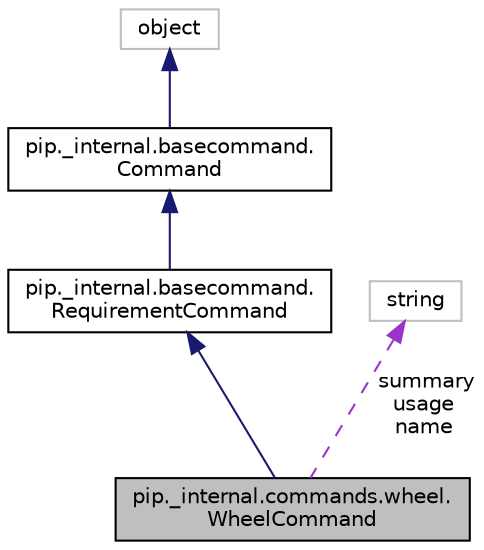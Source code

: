 digraph "pip._internal.commands.wheel.WheelCommand"
{
  edge [fontname="Helvetica",fontsize="10",labelfontname="Helvetica",labelfontsize="10"];
  node [fontname="Helvetica",fontsize="10",shape=record];
  Node4 [label="pip._internal.commands.wheel.\lWheelCommand",height=0.2,width=0.4,color="black", fillcolor="grey75", style="filled", fontcolor="black"];
  Node5 -> Node4 [dir="back",color="midnightblue",fontsize="10",style="solid",fontname="Helvetica"];
  Node5 [label="pip._internal.basecommand.\lRequirementCommand",height=0.2,width=0.4,color="black", fillcolor="white", style="filled",URL="$classpip_1_1__internal_1_1basecommand_1_1_requirement_command.html"];
  Node6 -> Node5 [dir="back",color="midnightblue",fontsize="10",style="solid",fontname="Helvetica"];
  Node6 [label="pip._internal.basecommand.\lCommand",height=0.2,width=0.4,color="black", fillcolor="white", style="filled",URL="$classpip_1_1__internal_1_1basecommand_1_1_command.html"];
  Node7 -> Node6 [dir="back",color="midnightblue",fontsize="10",style="solid",fontname="Helvetica"];
  Node7 [label="object",height=0.2,width=0.4,color="grey75", fillcolor="white", style="filled"];
  Node8 -> Node4 [dir="back",color="darkorchid3",fontsize="10",style="dashed",label=" summary\nusage\nname" ,fontname="Helvetica"];
  Node8 [label="string",height=0.2,width=0.4,color="grey75", fillcolor="white", style="filled"];
}
